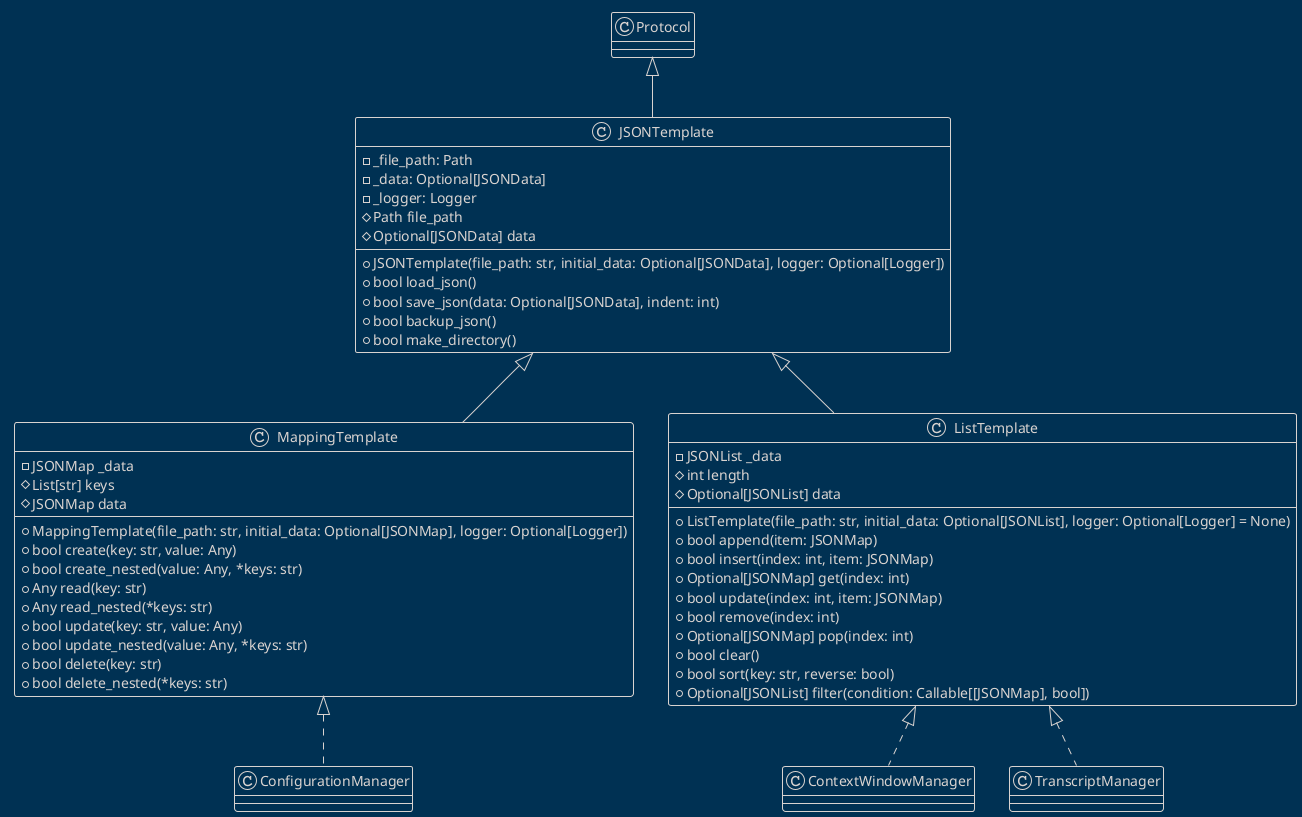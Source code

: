 @startuml JSONTemplate
!theme blueprint

class JSONTemplate extends Protocol {
    ' A base template class for working with JSON files.
    ' JSONMap = Dict[str, Any]
    ' JSONList = List[JSONMap]
    ' JSONData = Union[JSONMap, JSONList]
    - _file_path: Path
    - _data: Optional[JSONData]
    - _logger: Logger
    + JSONTemplate(file_path: str, initial_data: Optional[JSONData], logger: Optional[Logger])
    ' Get the path to the JSON file.
    # Path file_path
    ' Load JSON data from the file into the _data attribute.
    # Optional[JSONData] data
    ' Save JSON data to the file. Returns True if successful, False otherwise.
    + bool load_json()
    ' Create a backup of the JSON file. Returns True if successful, False otherwise.
    + bool save_json(data: Optional[JSONData], indent: int)
    ' Create a backup of the JSON file. Returns True if successful, False otherwise.
    + bool backup_json()
    ' Create the directory for the JSON file. Returns True if successful, False otherwise.
    + bool make_directory()
}

class MappingTemplate extends JSONTemplate {
    ' A template class for creating and managing a mapping of key-value pairs.
    ' JSONMap = Dict[str, Any]
    - JSONMap _data
    + MappingTemplate(file_path: str, initial_data: Optional[JSONMap], logger: Optional[Logger])
    ' Get a list of all keys in the mapping.
    # List[str] keys
    ' Get the underlying data structure of the mapping.
    # JSONMap data
    ' Create a new key-value pair in the mapping.
    + bool create(key: str, value: Any)
    ' Create a nested key-value pair in the mapping.
    + bool create_nested(value: Any, *keys: str)
    ' Read the value associated with a key in the mapping.
    + Any read(key: str)
    ' Read the value associated with a nested key hierarchy in the mapping.
    + Any read_nested(*keys: str)
    ' Update the value associated with a key in the mapping.
    + bool update(key: str, value: Any)
    ' Update the value associated with a nested key hierarchy in the mapping.
    + bool update_nested(value: Any, *keys: str)
    ' Delete a key-value pair from the mapping.
    + bool delete(key: str)
    ' Delete a nested key-value pair from the mapping.
    + bool delete_nested(*keys: str)
}

class ListTemplate extends JSONTemplate {
    ' A template class for managing a list of dictionaries in JSON files.
    ' JSONMap = Dict[str, Any]
    ' JSONList = List[JSONMap]
    - JSONList _data
    + ListTemplate(file_path: str, initial_data: Optional[JSONList], logger: Optional[Logger] = None)
    ' Return the length of the internal data list.
    # int length
    ' Return a copy of the internal data list or None if empty.
    # Optional[JSONList] data
    ' Append a dictionary to the internal data list.
    + bool append(item: JSONMap)
    ' Insert a dictionary at a specific index.
    + bool insert(index: int, item: JSONMap)
    ' Get a dictionary from a specific index.
    + Optional[JSONMap] get(index: int)
    ' Update a dictionary at a specific index.
    + bool update(index: int, item: JSONMap)
    ' Remove a dictionary at a specific index.
    + bool remove(index: int)
    ' Pop a dictionary from a specific index.
    + Optional[JSONMap] pop(index: int)
    ' Clear the internal data list.
    + bool clear()
    ' NOTE: The following methods are TBD (To Be Decided).
    ' Sort the list based on a key.
    + bool sort(key: str, reverse: bool)
    ' Filter the list based on a condition.
    + Optional[JSONList] filter(condition: Callable[[JSONMap], bool])
}

class ConfigurationManager
MappingTemplate <|.. ConfigurationManager

class ContextWindowManager
ListTemplate <|.. ContextWindowManager

class TranscriptManager
ListTemplate <|.. TranscriptManager
@enduml
